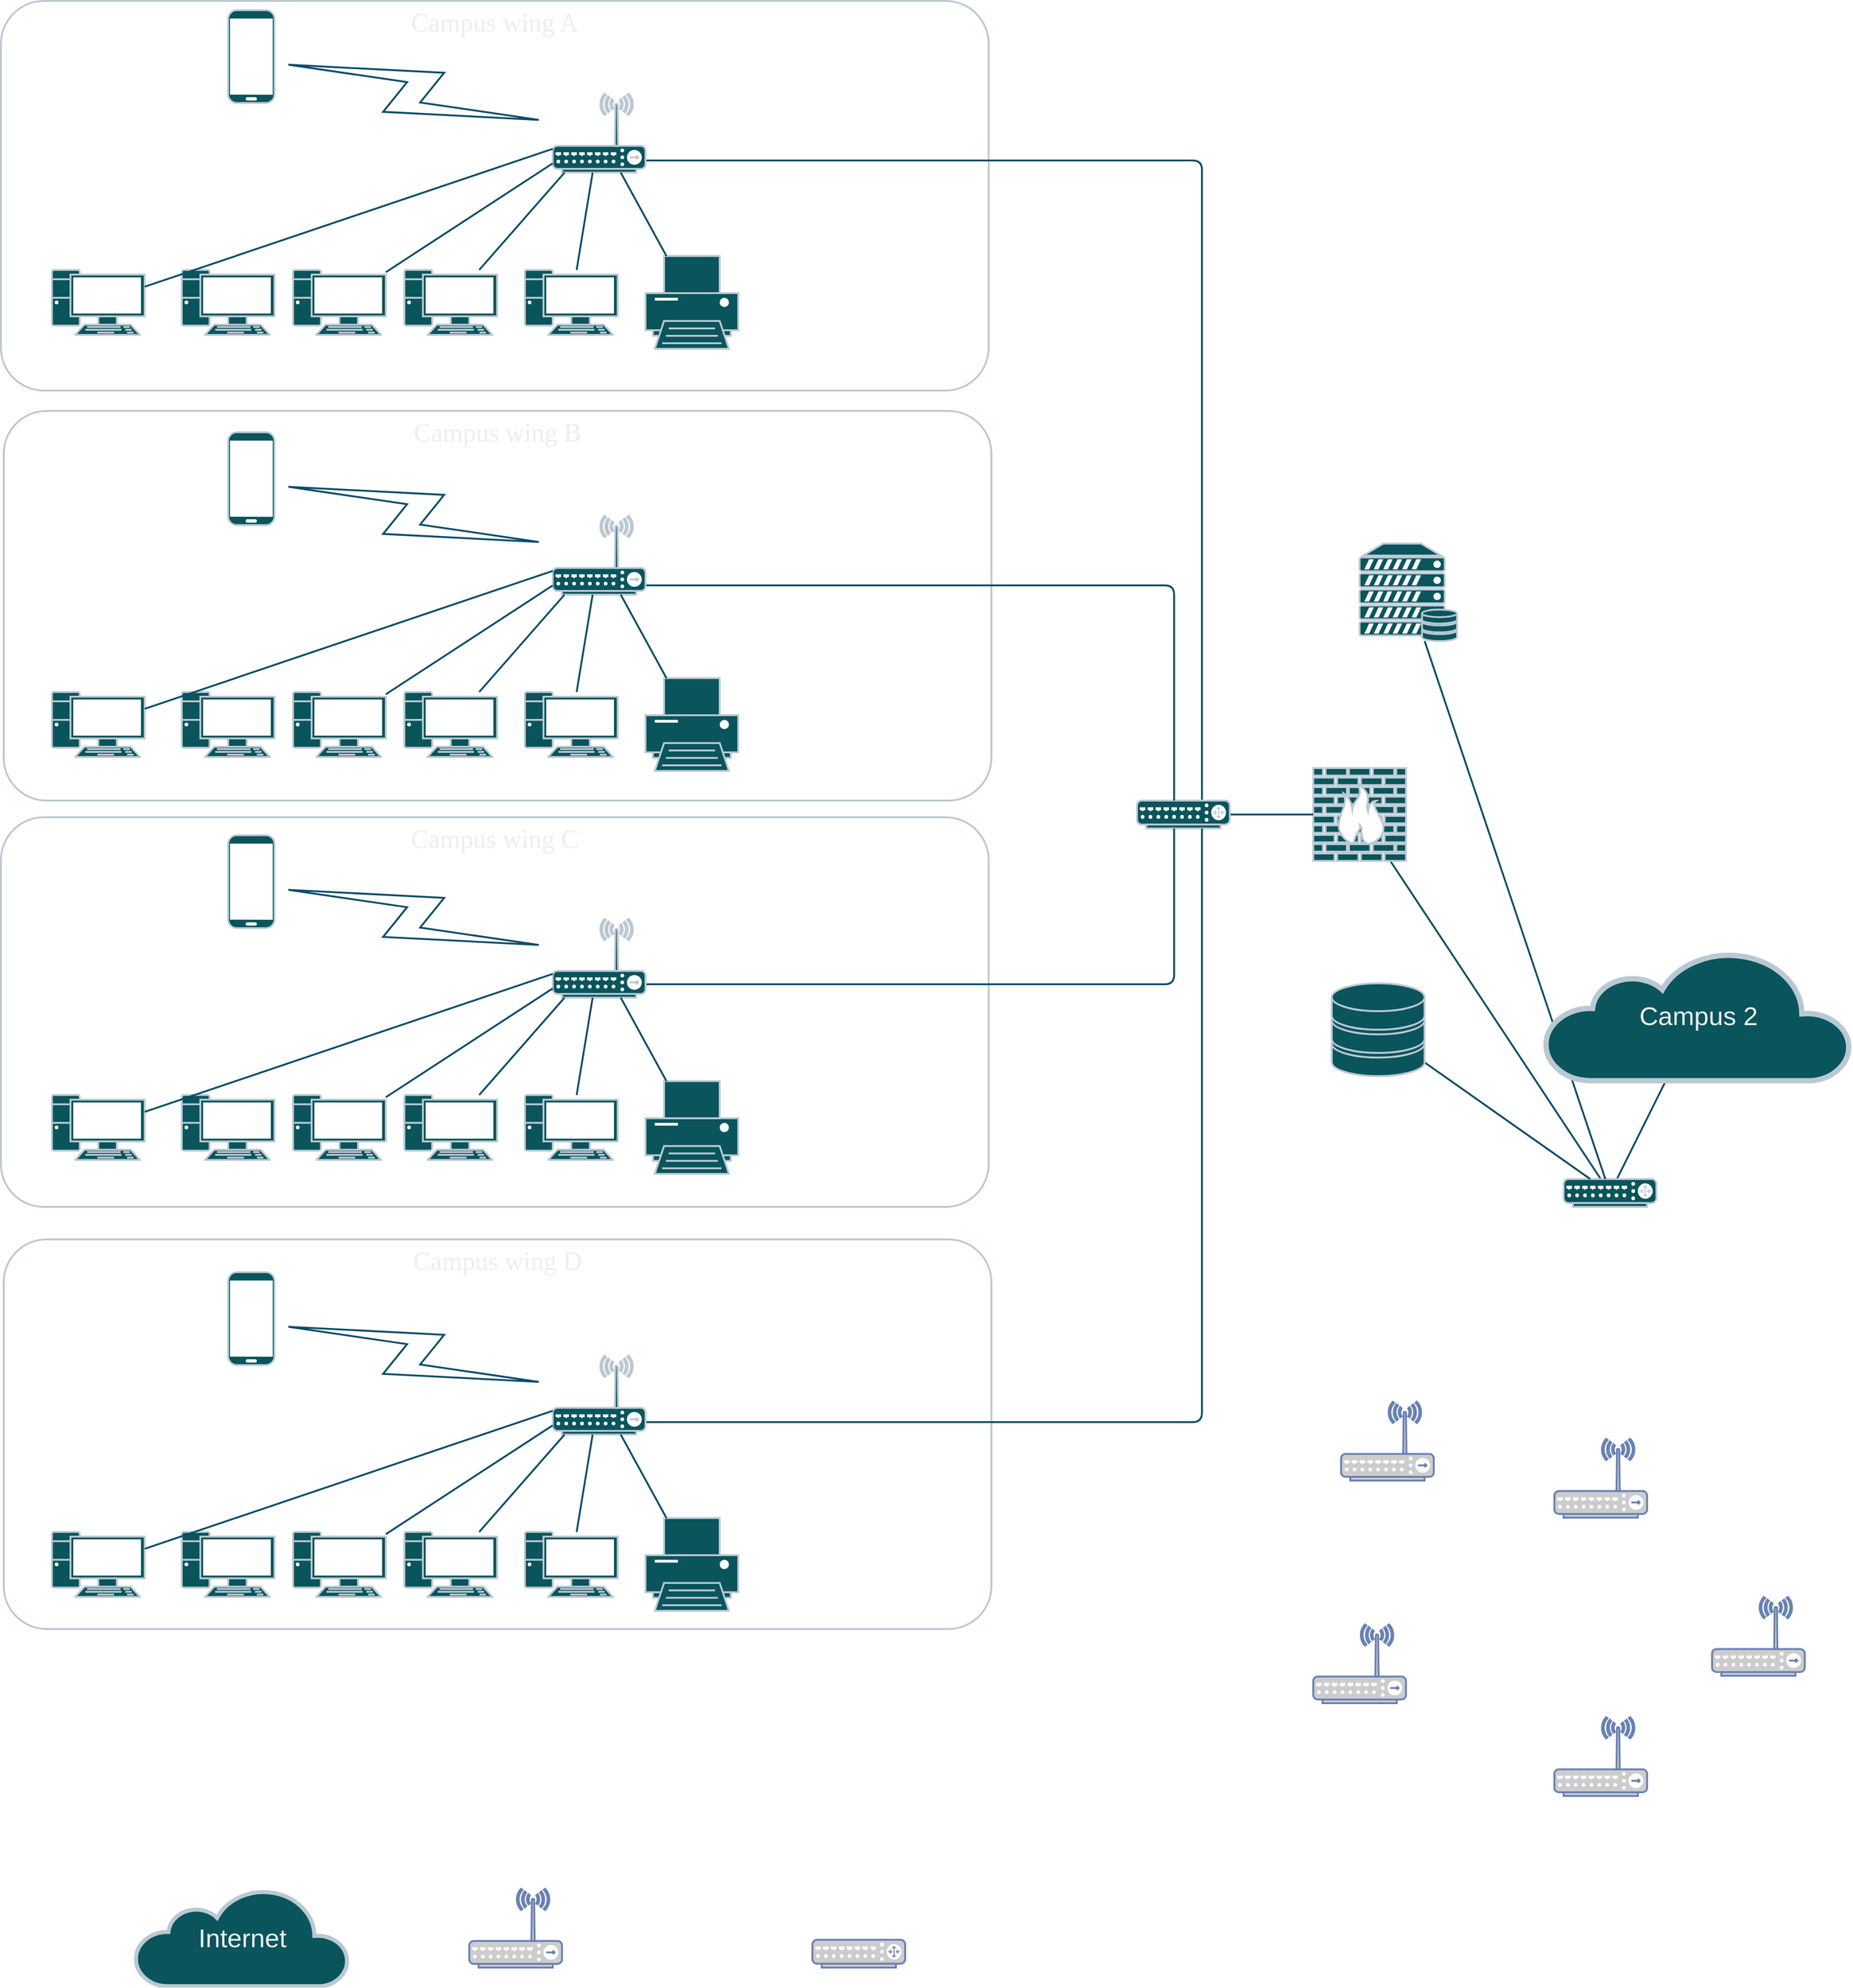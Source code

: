 <mxfile version="26.0.6">
  <diagram name="Page-1" id="bfe91b75-5d2c-26a0-9c1d-138518896778">
    <mxGraphModel dx="1908" dy="1294" grid="1" gridSize="10" guides="1" tooltips="1" connect="1" arrows="1" fold="1" page="1" pageScale="1" pageWidth="1100" pageHeight="850" background="none" math="0" shadow="0">
      <root>
        <mxCell id="0" />
        <mxCell id="1" parent="0" />
        <mxCell id="7c3789c024ecab99-82" value="Campus wing D" style="rounded=1;whiteSpace=wrap;html=1;shadow=0;comic=0;strokeColor=#BAC8D3;strokeWidth=2;fillColor=none;fontFamily=Verdana;fontSize=28;fontColor=#EEEEEE;align=center;arcSize=11;verticalAlign=top;labelBackgroundColor=none;" parent="1" vertex="1">
          <mxGeometry x="78" y="1355" width="1065" height="420" as="geometry" />
        </mxCell>
        <mxCell id="7c3789c024ecab99-81" value="Campus wing C" style="rounded=1;whiteSpace=wrap;html=1;shadow=0;comic=0;strokeColor=#BAC8D3;strokeWidth=2;fillColor=none;fontFamily=Verdana;fontSize=28;fontColor=#EEEEEE;align=center;arcSize=11;verticalAlign=top;labelBackgroundColor=none;" parent="1" vertex="1">
          <mxGeometry x="75" y="900" width="1065" height="420" as="geometry" />
        </mxCell>
        <mxCell id="7c3789c024ecab99-79" value="Campus wing B" style="rounded=1;whiteSpace=wrap;html=1;shadow=0;comic=0;strokeColor=#BAC8D3;strokeWidth=2;fillColor=none;fontFamily=Verdana;fontSize=28;fontColor=#EEEEEE;align=center;arcSize=11;verticalAlign=top;labelBackgroundColor=none;" parent="1" vertex="1">
          <mxGeometry x="78" y="462" width="1065" height="420" as="geometry" />
        </mxCell>
        <mxCell id="7c3789c024ecab99-78" value="Campus wing A" style="rounded=1;whiteSpace=wrap;html=1;shadow=0;comic=0;strokeColor=#BAC8D3;strokeWidth=2;fillColor=none;fontFamily=Verdana;fontSize=28;fontColor=#EEEEEE;align=center;arcSize=11;verticalAlign=top;labelBackgroundColor=none;" parent="1" vertex="1">
          <mxGeometry x="75" y="20" width="1065" height="420" as="geometry" />
        </mxCell>
        <mxCell id="7c3789c024ecab99-55" style="edgeStyle=none;html=1;labelBackgroundColor=none;endArrow=none;endFill=0;strokeWidth=2;fontFamily=Verdana;fontSize=28;fontColor=default;strokeColor=#0B4D6A;" parent="1" source="7c3789c024ecab99-8" target="7c3789c024ecab99-54" edge="1">
          <mxGeometry relative="1" as="geometry">
            <mxPoint x="1660" y="837.0" as="targetPoint" />
          </mxGeometry>
        </mxCell>
        <mxCell id="7c3789c024ecab99-8" value="" style="fontColor=#EEEEEE;verticalAlign=top;verticalLabelPosition=bottom;labelPosition=center;align=center;html=1;fillColor=#09555B;strokeColor=#BAC8D3;gradientDirection=north;strokeWidth=2;shape=mxgraph.networks.firewall;rounded=0;shadow=0;comic=0;labelBackgroundColor=none;" parent="1" vertex="1">
          <mxGeometry x="1490" y="847" width="100" height="100" as="geometry" />
        </mxCell>
        <mxCell id="7c3789c024ecab99-18" style="edgeStyle=orthogonalEdgeStyle;html=1;labelBackgroundColor=none;endArrow=none;endFill=0;strokeWidth=2;fontFamily=Verdana;fontSize=15;fontColor=default;strokeColor=#0B4D6A;" parent="1" source="7c3789c024ecab99-9" target="7c3789c024ecab99-10" edge="1">
          <mxGeometry relative="1" as="geometry">
            <mxPoint x="1110" y="310" as="targetPoint" />
            <Array as="points">
              <mxPoint x="1370" y="192" />
            </Array>
          </mxGeometry>
        </mxCell>
        <mxCell id="7c3789c024ecab99-52" style="edgeStyle=none;html=1;labelBackgroundColor=none;endArrow=none;endFill=0;strokeWidth=2;fontFamily=Verdana;fontSize=15;fontColor=default;strokeColor=#0B4D6A;" parent="1" source="7c3789c024ecab99-10" target="7c3789c024ecab99-8" edge="1">
          <mxGeometry relative="1" as="geometry">
            <mxPoint x="1550.0" y="917" as="targetPoint" />
          </mxGeometry>
        </mxCell>
        <mxCell id="7c3789c024ecab99-10" value="" style="fontColor=#EEEEEE;verticalAlign=top;verticalLabelPosition=bottom;labelPosition=center;align=center;html=1;fillColor=#09555B;strokeColor=#BAC8D3;gradientDirection=north;strokeWidth=2;shape=mxgraph.networks.router;rounded=0;shadow=0;comic=0;labelBackgroundColor=none;" parent="1" vertex="1">
          <mxGeometry x="1300" y="882" width="100" height="30" as="geometry" />
        </mxCell>
        <mxCell id="7c3789c024ecab99-1" value="" style="fontColor=#EEEEEE;verticalAlign=top;verticalLabelPosition=bottom;labelPosition=center;align=center;html=1;fillColor=#09555B;strokeColor=#BAC8D3;gradientDirection=north;strokeWidth=2;shape=mxgraph.networks.pc;rounded=0;shadow=0;comic=0;labelBackgroundColor=none;" parent="1" vertex="1">
          <mxGeometry x="130.0" y="310" width="100" height="70" as="geometry" />
        </mxCell>
        <mxCell id="7c3789c024ecab99-2" value="" style="fontColor=#EEEEEE;verticalAlign=top;verticalLabelPosition=bottom;labelPosition=center;align=center;html=1;fillColor=#09555B;strokeColor=#BAC8D3;gradientDirection=north;strokeWidth=2;shape=mxgraph.networks.pc;rounded=0;shadow=0;comic=0;labelBackgroundColor=none;" parent="1" vertex="1">
          <mxGeometry x="270.0" y="310" width="100" height="70" as="geometry" />
        </mxCell>
        <mxCell id="7c3789c024ecab99-3" value="" style="fontColor=#EEEEEE;verticalAlign=top;verticalLabelPosition=bottom;labelPosition=center;align=center;html=1;fillColor=#09555B;strokeColor=#BAC8D3;gradientDirection=north;strokeWidth=2;shape=mxgraph.networks.pc;rounded=0;shadow=0;comic=0;labelBackgroundColor=none;" parent="1" vertex="1">
          <mxGeometry x="390.0" y="310" width="100" height="70" as="geometry" />
        </mxCell>
        <mxCell id="7c3789c024ecab99-4" value="" style="fontColor=#EEEEEE;verticalAlign=top;verticalLabelPosition=bottom;labelPosition=center;align=center;html=1;fillColor=#09555B;strokeColor=#BAC8D3;gradientDirection=north;strokeWidth=2;shape=mxgraph.networks.pc;rounded=0;shadow=0;comic=0;labelBackgroundColor=none;" parent="1" vertex="1">
          <mxGeometry x="510.0" y="310" width="100" height="70" as="geometry" />
        </mxCell>
        <mxCell id="7c3789c024ecab99-5" value="" style="fontColor=#EEEEEE;verticalAlign=top;verticalLabelPosition=bottom;labelPosition=center;align=center;html=1;fillColor=#09555B;strokeColor=#BAC8D3;gradientDirection=north;strokeWidth=2;shape=mxgraph.networks.pc;rounded=0;shadow=0;comic=0;labelBackgroundColor=none;" parent="1" vertex="1">
          <mxGeometry x="640.0" y="310" width="100" height="70" as="geometry" />
        </mxCell>
        <mxCell id="7c3789c024ecab99-6" value="" style="fontColor=#EEEEEE;verticalAlign=top;verticalLabelPosition=bottom;labelPosition=center;align=center;html=1;fillColor=#09555B;strokeColor=#BAC8D3;gradientDirection=north;strokeWidth=2;shape=mxgraph.networks.printer;rounded=0;shadow=0;comic=0;labelBackgroundColor=none;" parent="1" vertex="1">
          <mxGeometry x="770.0" y="295" width="100" height="100" as="geometry" />
        </mxCell>
        <mxCell id="7c3789c024ecab99-9" value="" style="fontColor=#EEEEEE;verticalAlign=top;verticalLabelPosition=bottom;labelPosition=center;align=center;html=1;fillColor=#09555B;strokeColor=#BAC8D3;gradientDirection=north;strokeWidth=2;shape=mxgraph.networks.wireless_hub;rounded=0;shadow=0;comic=0;labelBackgroundColor=none;" parent="1" vertex="1">
          <mxGeometry x="670.0" y="120" width="100" height="85" as="geometry" />
        </mxCell>
        <mxCell id="7c3789c024ecab99-13" style="edgeStyle=none;html=1;labelBackgroundColor=none;endArrow=none;endFill=0;strokeWidth=2;fontFamily=Verdana;fontSize=15;fontColor=default;strokeColor=#0B4D6A;" parent="1" source="7c3789c024ecab99-1" target="7c3789c024ecab99-9" edge="1">
          <mxGeometry relative="1" as="geometry">
            <mxPoint x="650.0" y="240" as="targetPoint" />
          </mxGeometry>
        </mxCell>
        <mxCell id="7c3789c024ecab99-14" style="edgeStyle=none;html=1;labelBackgroundColor=none;endArrow=none;endFill=0;strokeWidth=2;fontFamily=Verdana;fontSize=15;fontColor=default;strokeColor=#0B4D6A;" parent="1" source="7c3789c024ecab99-3" target="7c3789c024ecab99-9" edge="1">
          <mxGeometry relative="1" as="geometry" />
        </mxCell>
        <mxCell id="7c3789c024ecab99-15" style="edgeStyle=none;html=1;labelBackgroundColor=none;endArrow=none;endFill=0;strokeWidth=2;fontFamily=Verdana;fontSize=15;fontColor=default;strokeColor=#0B4D6A;" parent="1" source="7c3789c024ecab99-4" target="7c3789c024ecab99-9" edge="1">
          <mxGeometry relative="1" as="geometry" />
        </mxCell>
        <mxCell id="7c3789c024ecab99-16" style="edgeStyle=none;html=1;labelBackgroundColor=none;endArrow=none;endFill=0;strokeWidth=2;fontFamily=Verdana;fontSize=15;fontColor=default;strokeColor=#0B4D6A;" parent="1" source="7c3789c024ecab99-5" target="7c3789c024ecab99-9" edge="1">
          <mxGeometry relative="1" as="geometry" />
        </mxCell>
        <mxCell id="7c3789c024ecab99-17" style="edgeStyle=none;html=1;labelBackgroundColor=none;endArrow=none;endFill=0;strokeWidth=2;fontFamily=Verdana;fontSize=15;fontColor=default;strokeColor=#0B4D6A;" parent="1" source="7c3789c024ecab99-6" target="7c3789c024ecab99-9" edge="1">
          <mxGeometry relative="1" as="geometry" />
        </mxCell>
        <mxCell id="7c3789c024ecab99-11" value="" style="html=1;strokeColor=#0B4D6A;gradientDirection=north;strokeWidth=2;shape=mxgraph.networks.comm_link_edge;html=1;labelBackgroundColor=none;endArrow=none;endFill=0;fontFamily=Verdana;fontSize=20;fontColor=default;" parent="1" source="7c3789c024ecab99-9" target="7c3789c024ecab99-12" edge="1">
          <mxGeometry width="100" height="100" relative="1" as="geometry">
            <mxPoint x="900.0" y="220" as="sourcePoint" />
            <mxPoint x="603.0" y="133" as="targetPoint" />
          </mxGeometry>
        </mxCell>
        <mxCell id="7c3789c024ecab99-12" value="" style="fontColor=#EEEEEE;verticalAlign=top;verticalLabelPosition=bottom;labelPosition=center;align=center;html=1;fillColor=#09555B;strokeColor=#BAC8D3;gradientDirection=north;strokeWidth=2;shape=mxgraph.networks.mobile;rounded=0;shadow=0;comic=0;labelBackgroundColor=none;" parent="1" vertex="1">
          <mxGeometry x="320.0" y="30" width="50" height="100" as="geometry" />
        </mxCell>
        <mxCell id="7c3789c024ecab99-20" value="" style="fontColor=#EEEEEE;verticalAlign=top;verticalLabelPosition=bottom;labelPosition=center;align=center;html=1;fillColor=#09555B;strokeColor=#BAC8D3;gradientDirection=north;strokeWidth=2;shape=mxgraph.networks.pc;rounded=0;shadow=0;comic=0;labelBackgroundColor=none;" parent="1" vertex="1">
          <mxGeometry x="130.0" y="765" width="100" height="70" as="geometry" />
        </mxCell>
        <mxCell id="7c3789c024ecab99-21" value="" style="fontColor=#EEEEEE;verticalAlign=top;verticalLabelPosition=bottom;labelPosition=center;align=center;html=1;fillColor=#09555B;strokeColor=#BAC8D3;gradientDirection=north;strokeWidth=2;shape=mxgraph.networks.pc;rounded=0;shadow=0;comic=0;labelBackgroundColor=none;" parent="1" vertex="1">
          <mxGeometry x="270.0" y="765" width="100" height="70" as="geometry" />
        </mxCell>
        <mxCell id="7c3789c024ecab99-23" value="" style="fontColor=#EEEEEE;verticalAlign=top;verticalLabelPosition=bottom;labelPosition=center;align=center;html=1;fillColor=#09555B;strokeColor=#BAC8D3;gradientDirection=north;strokeWidth=2;shape=mxgraph.networks.pc;rounded=0;shadow=0;comic=0;labelBackgroundColor=none;" parent="1" vertex="1">
          <mxGeometry x="390.0" y="765" width="100" height="70" as="geometry" />
        </mxCell>
        <mxCell id="7c3789c024ecab99-25" value="" style="fontColor=#EEEEEE;verticalAlign=top;verticalLabelPosition=bottom;labelPosition=center;align=center;html=1;fillColor=#09555B;strokeColor=#BAC8D3;gradientDirection=north;strokeWidth=2;shape=mxgraph.networks.pc;rounded=0;shadow=0;comic=0;labelBackgroundColor=none;" parent="1" vertex="1">
          <mxGeometry x="510.0" y="765" width="100" height="70" as="geometry" />
        </mxCell>
        <mxCell id="7c3789c024ecab99-27" value="" style="fontColor=#EEEEEE;verticalAlign=top;verticalLabelPosition=bottom;labelPosition=center;align=center;html=1;fillColor=#09555B;strokeColor=#BAC8D3;gradientDirection=north;strokeWidth=2;shape=mxgraph.networks.pc;rounded=0;shadow=0;comic=0;labelBackgroundColor=none;" parent="1" vertex="1">
          <mxGeometry x="640.0" y="765" width="100" height="70" as="geometry" />
        </mxCell>
        <mxCell id="7c3789c024ecab99-29" value="" style="fontColor=#EEEEEE;verticalAlign=top;verticalLabelPosition=bottom;labelPosition=center;align=center;html=1;fillColor=#09555B;strokeColor=#BAC8D3;gradientDirection=north;strokeWidth=2;shape=mxgraph.networks.printer;rounded=0;shadow=0;comic=0;labelBackgroundColor=none;" parent="1" vertex="1">
          <mxGeometry x="770.0" y="750" width="100" height="100" as="geometry" />
        </mxCell>
        <mxCell id="7c3789c024ecab99-50" style="edgeStyle=orthogonalEdgeStyle;html=1;labelBackgroundColor=none;endArrow=none;endFill=0;strokeWidth=2;fontFamily=Verdana;fontSize=15;fontColor=default;strokeColor=#0B4D6A;" parent="1" source="7c3789c024ecab99-30" target="7c3789c024ecab99-10" edge="1">
          <mxGeometry relative="1" as="geometry">
            <mxPoint x="1080.0" y="410" as="targetPoint" />
            <mxPoint x="1200" y="620" as="sourcePoint" />
            <Array as="points">
              <mxPoint x="1340" y="650" />
            </Array>
          </mxGeometry>
        </mxCell>
        <mxCell id="7c3789c024ecab99-30" value="" style="fontColor=#EEEEEE;verticalAlign=top;verticalLabelPosition=bottom;labelPosition=center;align=center;html=1;fillColor=#09555B;strokeColor=#BAC8D3;gradientDirection=north;strokeWidth=2;shape=mxgraph.networks.wireless_hub;rounded=0;shadow=0;comic=0;labelBackgroundColor=none;" parent="1" vertex="1">
          <mxGeometry x="670.0" y="575" width="100" height="85" as="geometry" />
        </mxCell>
        <mxCell id="7c3789c024ecab99-19" style="edgeStyle=none;html=1;labelBackgroundColor=none;endArrow=none;endFill=0;strokeWidth=2;fontFamily=Verdana;fontSize=15;fontColor=default;strokeColor=#0B4D6A;" parent="1" source="7c3789c024ecab99-20" target="7c3789c024ecab99-30" edge="1">
          <mxGeometry relative="1" as="geometry">
            <mxPoint x="650.0" y="695" as="targetPoint" />
          </mxGeometry>
        </mxCell>
        <mxCell id="7c3789c024ecab99-22" style="edgeStyle=none;html=1;labelBackgroundColor=none;endArrow=none;endFill=0;strokeWidth=2;fontFamily=Verdana;fontSize=15;fontColor=default;strokeColor=#0B4D6A;" parent="1" source="7c3789c024ecab99-23" target="7c3789c024ecab99-30" edge="1">
          <mxGeometry relative="1" as="geometry" />
        </mxCell>
        <mxCell id="7c3789c024ecab99-24" style="edgeStyle=none;html=1;labelBackgroundColor=none;endArrow=none;endFill=0;strokeWidth=2;fontFamily=Verdana;fontSize=15;fontColor=default;strokeColor=#0B4D6A;" parent="1" source="7c3789c024ecab99-25" target="7c3789c024ecab99-30" edge="1">
          <mxGeometry relative="1" as="geometry" />
        </mxCell>
        <mxCell id="7c3789c024ecab99-26" style="edgeStyle=none;html=1;labelBackgroundColor=none;endArrow=none;endFill=0;strokeWidth=2;fontFamily=Verdana;fontSize=15;fontColor=default;strokeColor=#0B4D6A;" parent="1" source="7c3789c024ecab99-27" target="7c3789c024ecab99-30" edge="1">
          <mxGeometry relative="1" as="geometry" />
        </mxCell>
        <mxCell id="7c3789c024ecab99-28" style="edgeStyle=none;html=1;labelBackgroundColor=none;endArrow=none;endFill=0;strokeWidth=2;fontFamily=Verdana;fontSize=15;fontColor=default;strokeColor=#0B4D6A;" parent="1" source="7c3789c024ecab99-29" target="7c3789c024ecab99-30" edge="1">
          <mxGeometry relative="1" as="geometry" />
        </mxCell>
        <mxCell id="7c3789c024ecab99-31" value="" style="html=1;strokeColor=#0B4D6A;gradientDirection=north;strokeWidth=2;shape=mxgraph.networks.comm_link_edge;html=1;labelBackgroundColor=none;endArrow=none;endFill=0;fontFamily=Verdana;fontSize=20;fontColor=default;" parent="1" source="7c3789c024ecab99-30" target="7c3789c024ecab99-32" edge="1">
          <mxGeometry width="100" height="100" relative="1" as="geometry">
            <mxPoint x="900.0" y="675" as="sourcePoint" />
            <mxPoint x="603.0" y="588" as="targetPoint" />
          </mxGeometry>
        </mxCell>
        <mxCell id="7c3789c024ecab99-32" value="" style="fontColor=#EEEEEE;verticalAlign=top;verticalLabelPosition=bottom;labelPosition=center;align=center;html=1;fillColor=#09555B;strokeColor=#BAC8D3;gradientDirection=north;strokeWidth=2;shape=mxgraph.networks.mobile;rounded=0;shadow=0;comic=0;labelBackgroundColor=none;" parent="1" vertex="1">
          <mxGeometry x="320.0" y="485" width="50" height="100" as="geometry" />
        </mxCell>
        <mxCell id="7c3789c024ecab99-34" value="" style="fontColor=#EEEEEE;verticalAlign=top;verticalLabelPosition=bottom;labelPosition=center;align=center;html=1;fillColor=#09555B;strokeColor=#BAC8D3;gradientDirection=north;strokeWidth=2;shape=mxgraph.networks.pc;rounded=0;shadow=0;comic=0;labelBackgroundColor=none;" parent="1" vertex="1">
          <mxGeometry x="130.0" y="1199.412" width="100" height="70" as="geometry" />
        </mxCell>
        <mxCell id="7c3789c024ecab99-35" value="" style="fontColor=#EEEEEE;verticalAlign=top;verticalLabelPosition=bottom;labelPosition=center;align=center;html=1;fillColor=#09555B;strokeColor=#BAC8D3;gradientDirection=north;strokeWidth=2;shape=mxgraph.networks.pc;rounded=0;shadow=0;comic=0;labelBackgroundColor=none;" parent="1" vertex="1">
          <mxGeometry x="270.0" y="1199.412" width="100" height="70" as="geometry" />
        </mxCell>
        <mxCell id="7c3789c024ecab99-37" value="" style="fontColor=#EEEEEE;verticalAlign=top;verticalLabelPosition=bottom;labelPosition=center;align=center;html=1;fillColor=#09555B;strokeColor=#BAC8D3;gradientDirection=north;strokeWidth=2;shape=mxgraph.networks.pc;rounded=0;shadow=0;comic=0;labelBackgroundColor=none;" parent="1" vertex="1">
          <mxGeometry x="390.0" y="1199.412" width="100" height="70" as="geometry" />
        </mxCell>
        <mxCell id="7c3789c024ecab99-39" value="" style="fontColor=#EEEEEE;verticalAlign=top;verticalLabelPosition=bottom;labelPosition=center;align=center;html=1;fillColor=#09555B;strokeColor=#BAC8D3;gradientDirection=north;strokeWidth=2;shape=mxgraph.networks.pc;rounded=0;shadow=0;comic=0;labelBackgroundColor=none;" parent="1" vertex="1">
          <mxGeometry x="510.0" y="1199.412" width="100" height="70" as="geometry" />
        </mxCell>
        <mxCell id="7c3789c024ecab99-41" value="" style="fontColor=#EEEEEE;verticalAlign=top;verticalLabelPosition=bottom;labelPosition=center;align=center;html=1;fillColor=#09555B;strokeColor=#BAC8D3;gradientDirection=north;strokeWidth=2;shape=mxgraph.networks.pc;rounded=0;shadow=0;comic=0;labelBackgroundColor=none;" parent="1" vertex="1">
          <mxGeometry x="640.0" y="1199.412" width="100" height="70" as="geometry" />
        </mxCell>
        <mxCell id="7c3789c024ecab99-43" value="" style="fontColor=#EEEEEE;verticalAlign=top;verticalLabelPosition=bottom;labelPosition=center;align=center;html=1;fillColor=#09555B;strokeColor=#BAC8D3;gradientDirection=north;strokeWidth=2;shape=mxgraph.networks.printer;rounded=0;shadow=0;comic=0;labelBackgroundColor=none;" parent="1" vertex="1">
          <mxGeometry x="770.0" y="1184.412" width="100" height="100" as="geometry" />
        </mxCell>
        <mxCell id="7c3789c024ecab99-51" style="edgeStyle=orthogonalEdgeStyle;html=1;labelBackgroundColor=none;endArrow=none;endFill=0;strokeWidth=2;fontFamily=Verdana;fontSize=15;fontColor=default;strokeColor=#0B4D6A;" parent="1" source="7c3789c024ecab99-44" target="7c3789c024ecab99-10" edge="1">
          <mxGeometry relative="1" as="geometry">
            <mxPoint x="1180" y="430" as="targetPoint" />
            <Array as="points">
              <mxPoint x="1340" y="1080" />
            </Array>
          </mxGeometry>
        </mxCell>
        <mxCell id="7c3789c024ecab99-44" value="" style="fontColor=#EEEEEE;verticalAlign=top;verticalLabelPosition=bottom;labelPosition=center;align=center;html=1;fillColor=#09555B;strokeColor=#BAC8D3;gradientDirection=north;strokeWidth=2;shape=mxgraph.networks.wireless_hub;rounded=0;shadow=0;comic=0;labelBackgroundColor=none;" parent="1" vertex="1">
          <mxGeometry x="670.0" y="1009.412" width="100" height="85" as="geometry" />
        </mxCell>
        <mxCell id="7c3789c024ecab99-33" style="edgeStyle=none;html=1;labelBackgroundColor=none;endArrow=none;endFill=0;strokeWidth=2;fontFamily=Verdana;fontSize=15;fontColor=default;strokeColor=#0B4D6A;" parent="1" source="7c3789c024ecab99-34" target="7c3789c024ecab99-44" edge="1">
          <mxGeometry relative="1" as="geometry">
            <mxPoint x="650.0" y="1129.412" as="targetPoint" />
          </mxGeometry>
        </mxCell>
        <mxCell id="7c3789c024ecab99-36" style="edgeStyle=none;html=1;labelBackgroundColor=none;endArrow=none;endFill=0;strokeWidth=2;fontFamily=Verdana;fontSize=15;fontColor=default;strokeColor=#0B4D6A;" parent="1" source="7c3789c024ecab99-37" target="7c3789c024ecab99-44" edge="1">
          <mxGeometry relative="1" as="geometry" />
        </mxCell>
        <mxCell id="7c3789c024ecab99-38" style="edgeStyle=none;html=1;labelBackgroundColor=none;endArrow=none;endFill=0;strokeWidth=2;fontFamily=Verdana;fontSize=15;fontColor=default;strokeColor=#0B4D6A;" parent="1" source="7c3789c024ecab99-39" target="7c3789c024ecab99-44" edge="1">
          <mxGeometry relative="1" as="geometry" />
        </mxCell>
        <mxCell id="7c3789c024ecab99-40" style="edgeStyle=none;html=1;labelBackgroundColor=none;endArrow=none;endFill=0;strokeWidth=2;fontFamily=Verdana;fontSize=15;fontColor=default;strokeColor=#0B4D6A;" parent="1" source="7c3789c024ecab99-41" target="7c3789c024ecab99-44" edge="1">
          <mxGeometry relative="1" as="geometry" />
        </mxCell>
        <mxCell id="7c3789c024ecab99-42" style="edgeStyle=none;html=1;labelBackgroundColor=none;endArrow=none;endFill=0;strokeWidth=2;fontFamily=Verdana;fontSize=15;fontColor=default;strokeColor=#0B4D6A;" parent="1" source="7c3789c024ecab99-43" target="7c3789c024ecab99-44" edge="1">
          <mxGeometry relative="1" as="geometry" />
        </mxCell>
        <mxCell id="7c3789c024ecab99-45" value="" style="html=1;strokeColor=#0B4D6A;gradientDirection=north;strokeWidth=2;shape=mxgraph.networks.comm_link_edge;html=1;labelBackgroundColor=none;endArrow=none;endFill=0;fontFamily=Verdana;fontSize=20;fontColor=default;" parent="1" source="7c3789c024ecab99-44" target="7c3789c024ecab99-46" edge="1">
          <mxGeometry width="100" height="100" relative="1" as="geometry">
            <mxPoint x="900.0" y="1109.412" as="sourcePoint" />
            <mxPoint x="603.0" y="1022.412" as="targetPoint" />
          </mxGeometry>
        </mxCell>
        <mxCell id="7c3789c024ecab99-46" value="" style="fontColor=#EEEEEE;verticalAlign=top;verticalLabelPosition=bottom;labelPosition=center;align=center;html=1;fillColor=#09555B;strokeColor=#BAC8D3;gradientDirection=north;strokeWidth=2;shape=mxgraph.networks.mobile;rounded=0;shadow=0;comic=0;labelBackgroundColor=none;" parent="1" vertex="1">
          <mxGeometry x="320.0" y="919.412" width="50" height="100" as="geometry" />
        </mxCell>
        <mxCell id="7c3789c024ecab99-53" value="Internet" style="html=1;fillColor=#09555B;strokeColor=#BAC8D3;gradientDirection=north;strokeWidth=2;shape=mxgraph.networks.cloud;fontColor=#EEEEEE;rounded=0;shadow=0;comic=0;align=center;fontSize=28;labelBackgroundColor=none;" parent="1" vertex="1">
          <mxGeometry x="220" y="2055" width="230" height="105" as="geometry" />
        </mxCell>
        <mxCell id="7c3789c024ecab99-77" style="edgeStyle=none;html=1;labelBackgroundColor=none;endArrow=none;endFill=0;strokeWidth=2;fontFamily=Verdana;fontSize=28;fontColor=default;strokeColor=#0B4D6A;" parent="1" source="7c3789c024ecab99-54" target="7c3789c024ecab99-76" edge="1">
          <mxGeometry relative="1" as="geometry" />
        </mxCell>
        <mxCell id="7c3789c024ecab99-54" value="" style="fontColor=#EEEEEE;verticalAlign=top;verticalLabelPosition=bottom;labelPosition=center;align=center;html=1;fillColor=#09555B;strokeColor=#BAC8D3;gradientDirection=north;strokeWidth=2;shape=mxgraph.networks.router;rounded=0;shadow=0;comic=0;labelBackgroundColor=none;" parent="1" vertex="1">
          <mxGeometry x="1760" y="1290" width="100" height="30" as="geometry" />
        </mxCell>
        <mxCell id="7c3789c024ecab99-60" style="edgeStyle=none;html=1;labelBackgroundColor=none;endArrow=none;endFill=0;strokeWidth=2;fontFamily=Verdana;fontSize=28;fontColor=default;strokeColor=#0B4D6A;" parent="1" source="7c3789c024ecab99-57" target="7c3789c024ecab99-54" edge="1">
          <mxGeometry relative="1" as="geometry" />
        </mxCell>
        <mxCell id="7c3789c024ecab99-57" value="" style="fontColor=#EEEEEE;verticalAlign=top;verticalLabelPosition=bottom;labelPosition=center;align=center;html=1;fillColor=#09555B;strokeColor=#BAC8D3;gradientDirection=north;strokeWidth=2;shape=mxgraph.networks.storage;rounded=0;shadow=0;comic=0;labelBackgroundColor=none;" parent="1" vertex="1">
          <mxGeometry x="1510" y="1079" width="100" height="100" as="geometry" />
        </mxCell>
        <mxCell id="7c3789c024ecab99-59" style="edgeStyle=none;html=1;labelBackgroundColor=none;endArrow=none;endFill=0;strokeWidth=2;fontFamily=Verdana;fontSize=28;fontColor=default;strokeColor=#0B4D6A;" parent="1" source="7c3789c024ecab99-58" target="7c3789c024ecab99-54" edge="1">
          <mxGeometry relative="1" as="geometry">
            <mxPoint x="1570" y="827" as="targetPoint" />
          </mxGeometry>
        </mxCell>
        <mxCell id="7c3789c024ecab99-58" value="" style="fontColor=#EEEEEE;verticalAlign=top;verticalLabelPosition=bottom;labelPosition=center;align=center;html=1;fillColor=#09555B;strokeColor=#BAC8D3;gradientDirection=north;strokeWidth=2;shape=mxgraph.networks.server_storage;rounded=0;shadow=0;comic=0;labelBackgroundColor=none;" parent="1" vertex="1">
          <mxGeometry x="1540" y="605" width="105" height="105" as="geometry" />
        </mxCell>
        <mxCell id="7c3789c024ecab99-61" value="" style="fontColor=#EEEEEE;verticalAlign=top;verticalLabelPosition=bottom;labelPosition=center;align=center;html=1;fillColor=#09555B;strokeColor=#BAC8D3;gradientDirection=north;strokeWidth=2;shape=mxgraph.networks.pc;rounded=0;shadow=0;comic=0;labelBackgroundColor=none;" parent="1" vertex="1">
          <mxGeometry x="130.0" y="1670.412" width="100" height="70" as="geometry" />
        </mxCell>
        <mxCell id="7c3789c024ecab99-62" value="" style="fontColor=#EEEEEE;verticalAlign=top;verticalLabelPosition=bottom;labelPosition=center;align=center;html=1;fillColor=#09555B;strokeColor=#BAC8D3;gradientDirection=north;strokeWidth=2;shape=mxgraph.networks.pc;rounded=0;shadow=0;comic=0;labelBackgroundColor=none;" parent="1" vertex="1">
          <mxGeometry x="270.0" y="1670.412" width="100" height="70" as="geometry" />
        </mxCell>
        <mxCell id="7c3789c024ecab99-63" value="" style="fontColor=#EEEEEE;verticalAlign=top;verticalLabelPosition=bottom;labelPosition=center;align=center;html=1;fillColor=#09555B;strokeColor=#BAC8D3;gradientDirection=north;strokeWidth=2;shape=mxgraph.networks.pc;rounded=0;shadow=0;comic=0;labelBackgroundColor=none;" parent="1" vertex="1">
          <mxGeometry x="390.0" y="1670.412" width="100" height="70" as="geometry" />
        </mxCell>
        <mxCell id="7c3789c024ecab99-64" value="" style="fontColor=#EEEEEE;verticalAlign=top;verticalLabelPosition=bottom;labelPosition=center;align=center;html=1;fillColor=#09555B;strokeColor=#BAC8D3;gradientDirection=north;strokeWidth=2;shape=mxgraph.networks.pc;rounded=0;shadow=0;comic=0;labelBackgroundColor=none;" parent="1" vertex="1">
          <mxGeometry x="510.0" y="1670.412" width="100" height="70" as="geometry" />
        </mxCell>
        <mxCell id="7c3789c024ecab99-65" value="" style="fontColor=#EEEEEE;verticalAlign=top;verticalLabelPosition=bottom;labelPosition=center;align=center;html=1;fillColor=#09555B;strokeColor=#BAC8D3;gradientDirection=north;strokeWidth=2;shape=mxgraph.networks.pc;rounded=0;shadow=0;comic=0;labelBackgroundColor=none;" parent="1" vertex="1">
          <mxGeometry x="640.0" y="1670.412" width="100" height="70" as="geometry" />
        </mxCell>
        <mxCell id="7c3789c024ecab99-66" value="" style="fontColor=#EEEEEE;verticalAlign=top;verticalLabelPosition=bottom;labelPosition=center;align=center;html=1;fillColor=#09555B;strokeColor=#BAC8D3;gradientDirection=north;strokeWidth=2;shape=mxgraph.networks.printer;rounded=0;shadow=0;comic=0;labelBackgroundColor=none;" parent="1" vertex="1">
          <mxGeometry x="770.0" y="1655.412" width="100" height="100" as="geometry" />
        </mxCell>
        <mxCell id="7c3789c024ecab99-75" style="edgeStyle=orthogonalEdgeStyle;html=1;labelBackgroundColor=none;endArrow=none;endFill=0;strokeWidth=2;fontFamily=Verdana;fontSize=28;fontColor=default;strokeColor=#0B4D6A;" parent="1" source="7c3789c024ecab99-67" target="7c3789c024ecab99-10" edge="1">
          <mxGeometry relative="1" as="geometry">
            <mxPoint x="1240" y="760" as="targetPoint" />
            <Array as="points">
              <mxPoint x="1370" y="1552" />
            </Array>
          </mxGeometry>
        </mxCell>
        <mxCell id="7c3789c024ecab99-67" value="" style="fontColor=#EEEEEE;verticalAlign=top;verticalLabelPosition=bottom;labelPosition=center;align=center;html=1;fillColor=#09555B;strokeColor=#BAC8D3;gradientDirection=north;strokeWidth=2;shape=mxgraph.networks.wireless_hub;rounded=0;shadow=0;comic=0;labelBackgroundColor=none;" parent="1" vertex="1">
          <mxGeometry x="670.0" y="1480.412" width="100" height="85" as="geometry" />
        </mxCell>
        <mxCell id="7c3789c024ecab99-68" style="edgeStyle=none;html=1;labelBackgroundColor=none;endArrow=none;endFill=0;strokeWidth=2;fontFamily=Verdana;fontSize=15;fontColor=default;strokeColor=#0B4D6A;" parent="1" source="7c3789c024ecab99-61" target="7c3789c024ecab99-67" edge="1">
          <mxGeometry relative="1" as="geometry">
            <mxPoint x="650.0" y="1600.412" as="targetPoint" />
          </mxGeometry>
        </mxCell>
        <mxCell id="7c3789c024ecab99-69" style="edgeStyle=none;html=1;labelBackgroundColor=none;endArrow=none;endFill=0;strokeWidth=2;fontFamily=Verdana;fontSize=15;fontColor=default;strokeColor=#0B4D6A;" parent="1" source="7c3789c024ecab99-63" target="7c3789c024ecab99-67" edge="1">
          <mxGeometry relative="1" as="geometry" />
        </mxCell>
        <mxCell id="7c3789c024ecab99-70" style="edgeStyle=none;html=1;labelBackgroundColor=none;endArrow=none;endFill=0;strokeWidth=2;fontFamily=Verdana;fontSize=15;fontColor=default;strokeColor=#0B4D6A;" parent="1" source="7c3789c024ecab99-64" target="7c3789c024ecab99-67" edge="1">
          <mxGeometry relative="1" as="geometry" />
        </mxCell>
        <mxCell id="7c3789c024ecab99-71" style="edgeStyle=none;html=1;labelBackgroundColor=none;endArrow=none;endFill=0;strokeWidth=2;fontFamily=Verdana;fontSize=15;fontColor=default;strokeColor=#0B4D6A;" parent="1" source="7c3789c024ecab99-65" target="7c3789c024ecab99-67" edge="1">
          <mxGeometry relative="1" as="geometry" />
        </mxCell>
        <mxCell id="7c3789c024ecab99-72" style="edgeStyle=none;html=1;labelBackgroundColor=none;endArrow=none;endFill=0;strokeWidth=2;fontFamily=Verdana;fontSize=15;fontColor=default;strokeColor=#0B4D6A;" parent="1" source="7c3789c024ecab99-66" target="7c3789c024ecab99-67" edge="1">
          <mxGeometry relative="1" as="geometry" />
        </mxCell>
        <mxCell id="7c3789c024ecab99-73" value="" style="html=1;strokeColor=#0B4D6A;gradientDirection=north;strokeWidth=2;shape=mxgraph.networks.comm_link_edge;html=1;labelBackgroundColor=none;endArrow=none;endFill=0;fontFamily=Verdana;fontSize=20;fontColor=default;" parent="1" source="7c3789c024ecab99-67" target="7c3789c024ecab99-74" edge="1">
          <mxGeometry width="100" height="100" relative="1" as="geometry">
            <mxPoint x="900.0" y="1580.412" as="sourcePoint" />
            <mxPoint x="603.0" y="1493.412" as="targetPoint" />
          </mxGeometry>
        </mxCell>
        <mxCell id="7c3789c024ecab99-74" value="" style="fontColor=#EEEEEE;verticalAlign=top;verticalLabelPosition=bottom;labelPosition=center;align=center;html=1;fillColor=#09555B;strokeColor=#BAC8D3;gradientDirection=north;strokeWidth=2;shape=mxgraph.networks.mobile;rounded=0;shadow=0;comic=0;labelBackgroundColor=none;" parent="1" vertex="1">
          <mxGeometry x="320.0" y="1390.412" width="50" height="100" as="geometry" />
        </mxCell>
        <mxCell id="7c3789c024ecab99-76" value="Campus 2" style="html=1;fillColor=#09555B;strokeColor=#BAC8D3;gradientDirection=north;strokeWidth=2;shape=mxgraph.networks.cloud;fontColor=#EEEEEE;rounded=0;shadow=0;comic=0;align=center;fontSize=28;labelBackgroundColor=none;" parent="1" vertex="1">
          <mxGeometry x="1740" y="1044" width="330" height="140" as="geometry" />
        </mxCell>
        <mxCell id="aWgSfp9aVasEZMajH60C-1" value="" style="fontColor=#0066CC;verticalAlign=top;verticalLabelPosition=bottom;labelPosition=center;align=center;html=1;outlineConnect=0;fillColor=#CCCCCC;strokeColor=#6881B3;gradientColor=none;gradientDirection=north;strokeWidth=2;shape=mxgraph.networks.wireless_hub;" vertex="1" parent="1">
          <mxGeometry x="580" y="2055" width="100" height="85" as="geometry" />
        </mxCell>
        <mxCell id="aWgSfp9aVasEZMajH60C-2" value="" style="fontColor=#0066CC;verticalAlign=top;verticalLabelPosition=bottom;labelPosition=center;align=center;html=1;outlineConnect=0;fillColor=#CCCCCC;strokeColor=#6881B3;gradientColor=none;gradientDirection=north;strokeWidth=2;shape=mxgraph.networks.router;" vertex="1" parent="1">
          <mxGeometry x="950" y="2110" width="100" height="30" as="geometry" />
        </mxCell>
        <mxCell id="aWgSfp9aVasEZMajH60C-3" value="" style="fontColor=#0066CC;verticalAlign=top;verticalLabelPosition=bottom;labelPosition=center;align=center;html=1;outlineConnect=0;fillColor=#CCCCCC;strokeColor=#6881B3;gradientColor=none;gradientDirection=north;strokeWidth=2;shape=mxgraph.networks.wireless_hub;" vertex="1" parent="1">
          <mxGeometry x="1490" y="1770" width="100" height="85" as="geometry" />
        </mxCell>
        <mxCell id="aWgSfp9aVasEZMajH60C-4" value="" style="fontColor=#0066CC;verticalAlign=top;verticalLabelPosition=bottom;labelPosition=center;align=center;html=1;outlineConnect=0;fillColor=#CCCCCC;strokeColor=#6881B3;gradientColor=none;gradientDirection=north;strokeWidth=2;shape=mxgraph.networks.wireless_hub;" vertex="1" parent="1">
          <mxGeometry x="1520" y="1530" width="100" height="85" as="geometry" />
        </mxCell>
        <mxCell id="aWgSfp9aVasEZMajH60C-5" value="" style="fontColor=#0066CC;verticalAlign=top;verticalLabelPosition=bottom;labelPosition=center;align=center;html=1;outlineConnect=0;fillColor=#CCCCCC;strokeColor=#6881B3;gradientColor=none;gradientDirection=north;strokeWidth=2;shape=mxgraph.networks.wireless_hub;" vertex="1" parent="1">
          <mxGeometry x="1750" y="1570" width="100" height="85" as="geometry" />
        </mxCell>
        <mxCell id="aWgSfp9aVasEZMajH60C-6" value="" style="fontColor=#0066CC;verticalAlign=top;verticalLabelPosition=bottom;labelPosition=center;align=center;html=1;outlineConnect=0;fillColor=#CCCCCC;strokeColor=#6881B3;gradientColor=none;gradientDirection=north;strokeWidth=2;shape=mxgraph.networks.wireless_hub;" vertex="1" parent="1">
          <mxGeometry x="1920" y="1740.41" width="100" height="85" as="geometry" />
        </mxCell>
        <mxCell id="aWgSfp9aVasEZMajH60C-7" value="" style="fontColor=#0066CC;verticalAlign=top;verticalLabelPosition=bottom;labelPosition=center;align=center;html=1;outlineConnect=0;fillColor=#CCCCCC;strokeColor=#6881B3;gradientColor=none;gradientDirection=north;strokeWidth=2;shape=mxgraph.networks.wireless_hub;" vertex="1" parent="1">
          <mxGeometry x="1750" y="1870" width="100" height="85" as="geometry" />
        </mxCell>
      </root>
    </mxGraphModel>
  </diagram>
</mxfile>
